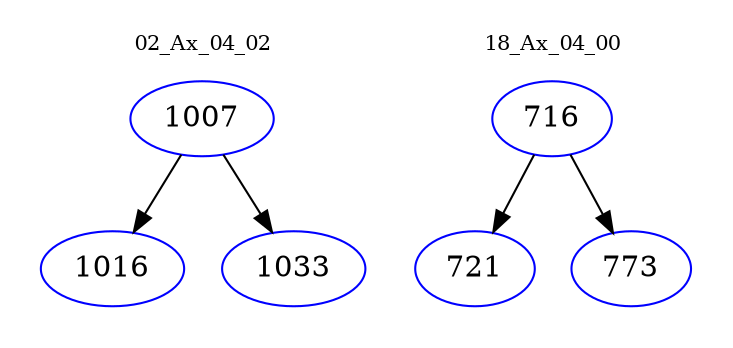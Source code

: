 digraph{
subgraph cluster_0 {
color = white
label = "02_Ax_04_02";
fontsize=10;
T0_1007 [label="1007", color="blue"]
T0_1007 -> T0_1016 [color="black"]
T0_1016 [label="1016", color="blue"]
T0_1007 -> T0_1033 [color="black"]
T0_1033 [label="1033", color="blue"]
}
subgraph cluster_1 {
color = white
label = "18_Ax_04_00";
fontsize=10;
T1_716 [label="716", color="blue"]
T1_716 -> T1_721 [color="black"]
T1_721 [label="721", color="blue"]
T1_716 -> T1_773 [color="black"]
T1_773 [label="773", color="blue"]
}
}
